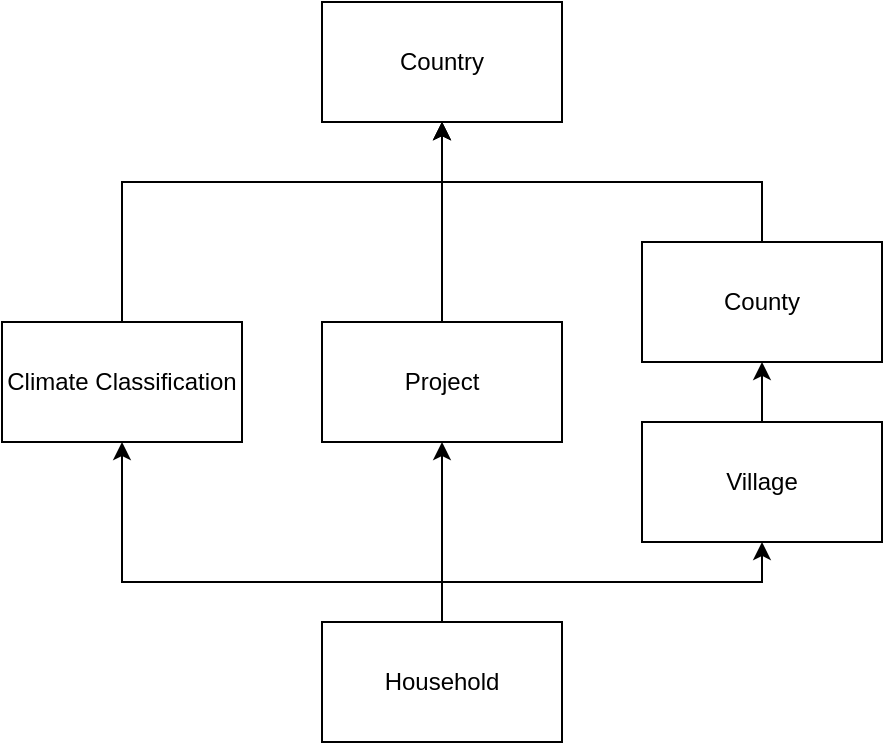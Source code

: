 <mxfile version="21.2.9" type="device">
  <diagram name="Page-1" id="uvCMhsT3SxwXgy4jt90n">
    <mxGraphModel dx="869" dy="492" grid="1" gridSize="10" guides="1" tooltips="1" connect="1" arrows="1" fold="1" page="1" pageScale="1" pageWidth="2339" pageHeight="3300" math="0" shadow="0">
      <root>
        <mxCell id="0" />
        <mxCell id="1" parent="0" />
        <mxCell id="fQSxpsxhEva30Ok-m9AY-2" value="Country" style="rounded=0;whiteSpace=wrap;html=1;" parent="1" vertex="1">
          <mxGeometry x="520" y="350" width="120" height="60" as="geometry" />
        </mxCell>
        <mxCell id="6PTYX0-Xg58An5RVXmdc-10" style="edgeStyle=orthogonalEdgeStyle;rounded=0;orthogonalLoop=1;jettySize=auto;html=1;exitX=0.5;exitY=0;exitDx=0;exitDy=0;entryX=0.5;entryY=1;entryDx=0;entryDy=0;" edge="1" parent="1" source="fQSxpsxhEva30Ok-m9AY-3" target="fQSxpsxhEva30Ok-m9AY-2">
          <mxGeometry relative="1" as="geometry" />
        </mxCell>
        <mxCell id="fQSxpsxhEva30Ok-m9AY-3" value="County" style="rounded=0;whiteSpace=wrap;html=1;" parent="1" vertex="1">
          <mxGeometry x="680" y="470" width="120" height="60" as="geometry" />
        </mxCell>
        <mxCell id="6PTYX0-Xg58An5RVXmdc-8" style="edgeStyle=orthogonalEdgeStyle;rounded=0;orthogonalLoop=1;jettySize=auto;html=1;exitX=0.5;exitY=0;exitDx=0;exitDy=0;entryX=0.5;entryY=1;entryDx=0;entryDy=0;" edge="1" parent="1" source="fQSxpsxhEva30Ok-m9AY-5" target="fQSxpsxhEva30Ok-m9AY-3">
          <mxGeometry relative="1" as="geometry" />
        </mxCell>
        <mxCell id="fQSxpsxhEva30Ok-m9AY-5" value="Village" style="rounded=0;whiteSpace=wrap;html=1;" parent="1" vertex="1">
          <mxGeometry x="680" y="560" width="120" height="60" as="geometry" />
        </mxCell>
        <mxCell id="6PTYX0-Xg58An5RVXmdc-9" style="edgeStyle=orthogonalEdgeStyle;rounded=0;orthogonalLoop=1;jettySize=auto;html=1;exitX=0.5;exitY=0;exitDx=0;exitDy=0;" edge="1" parent="1" source="fQSxpsxhEva30Ok-m9AY-6" target="fQSxpsxhEva30Ok-m9AY-2">
          <mxGeometry relative="1" as="geometry" />
        </mxCell>
        <mxCell id="fQSxpsxhEva30Ok-m9AY-6" value="Project" style="rounded=0;whiteSpace=wrap;html=1;" parent="1" vertex="1">
          <mxGeometry x="520" y="510" width="120" height="60" as="geometry" />
        </mxCell>
        <mxCell id="6PTYX0-Xg58An5RVXmdc-5" style="edgeStyle=orthogonalEdgeStyle;rounded=0;orthogonalLoop=1;jettySize=auto;html=1;exitX=0.5;exitY=0;exitDx=0;exitDy=0;entryX=0.5;entryY=1;entryDx=0;entryDy=0;" edge="1" parent="1" source="fQSxpsxhEva30Ok-m9AY-7" target="6PTYX0-Xg58An5RVXmdc-4">
          <mxGeometry relative="1" as="geometry">
            <Array as="points">
              <mxPoint x="580" y="640" />
              <mxPoint x="420" y="640" />
            </Array>
          </mxGeometry>
        </mxCell>
        <mxCell id="6PTYX0-Xg58An5RVXmdc-6" style="edgeStyle=orthogonalEdgeStyle;rounded=0;orthogonalLoop=1;jettySize=auto;html=1;exitX=0.5;exitY=0;exitDx=0;exitDy=0;entryX=0.5;entryY=1;entryDx=0;entryDy=0;" edge="1" parent="1" source="fQSxpsxhEva30Ok-m9AY-7" target="fQSxpsxhEva30Ok-m9AY-6">
          <mxGeometry relative="1" as="geometry" />
        </mxCell>
        <mxCell id="6PTYX0-Xg58An5RVXmdc-7" style="edgeStyle=orthogonalEdgeStyle;rounded=0;orthogonalLoop=1;jettySize=auto;html=1;exitX=0.5;exitY=0;exitDx=0;exitDy=0;entryX=0.5;entryY=1;entryDx=0;entryDy=0;" edge="1" parent="1" source="fQSxpsxhEva30Ok-m9AY-7" target="fQSxpsxhEva30Ok-m9AY-5">
          <mxGeometry relative="1" as="geometry" />
        </mxCell>
        <mxCell id="fQSxpsxhEva30Ok-m9AY-7" value="Household" style="rounded=0;whiteSpace=wrap;html=1;" parent="1" vertex="1">
          <mxGeometry x="520" y="660" width="120" height="60" as="geometry" />
        </mxCell>
        <mxCell id="6PTYX0-Xg58An5RVXmdc-11" style="edgeStyle=orthogonalEdgeStyle;rounded=0;orthogonalLoop=1;jettySize=auto;html=1;exitX=0.5;exitY=0;exitDx=0;exitDy=0;entryX=0.5;entryY=1;entryDx=0;entryDy=0;" edge="1" parent="1" source="6PTYX0-Xg58An5RVXmdc-4" target="fQSxpsxhEva30Ok-m9AY-2">
          <mxGeometry relative="1" as="geometry">
            <Array as="points">
              <mxPoint x="420" y="440" />
              <mxPoint x="580" y="440" />
            </Array>
          </mxGeometry>
        </mxCell>
        <mxCell id="6PTYX0-Xg58An5RVXmdc-4" value="Climate Classification" style="rounded=0;whiteSpace=wrap;html=1;" vertex="1" parent="1">
          <mxGeometry x="360" y="510" width="120" height="60" as="geometry" />
        </mxCell>
      </root>
    </mxGraphModel>
  </diagram>
</mxfile>
